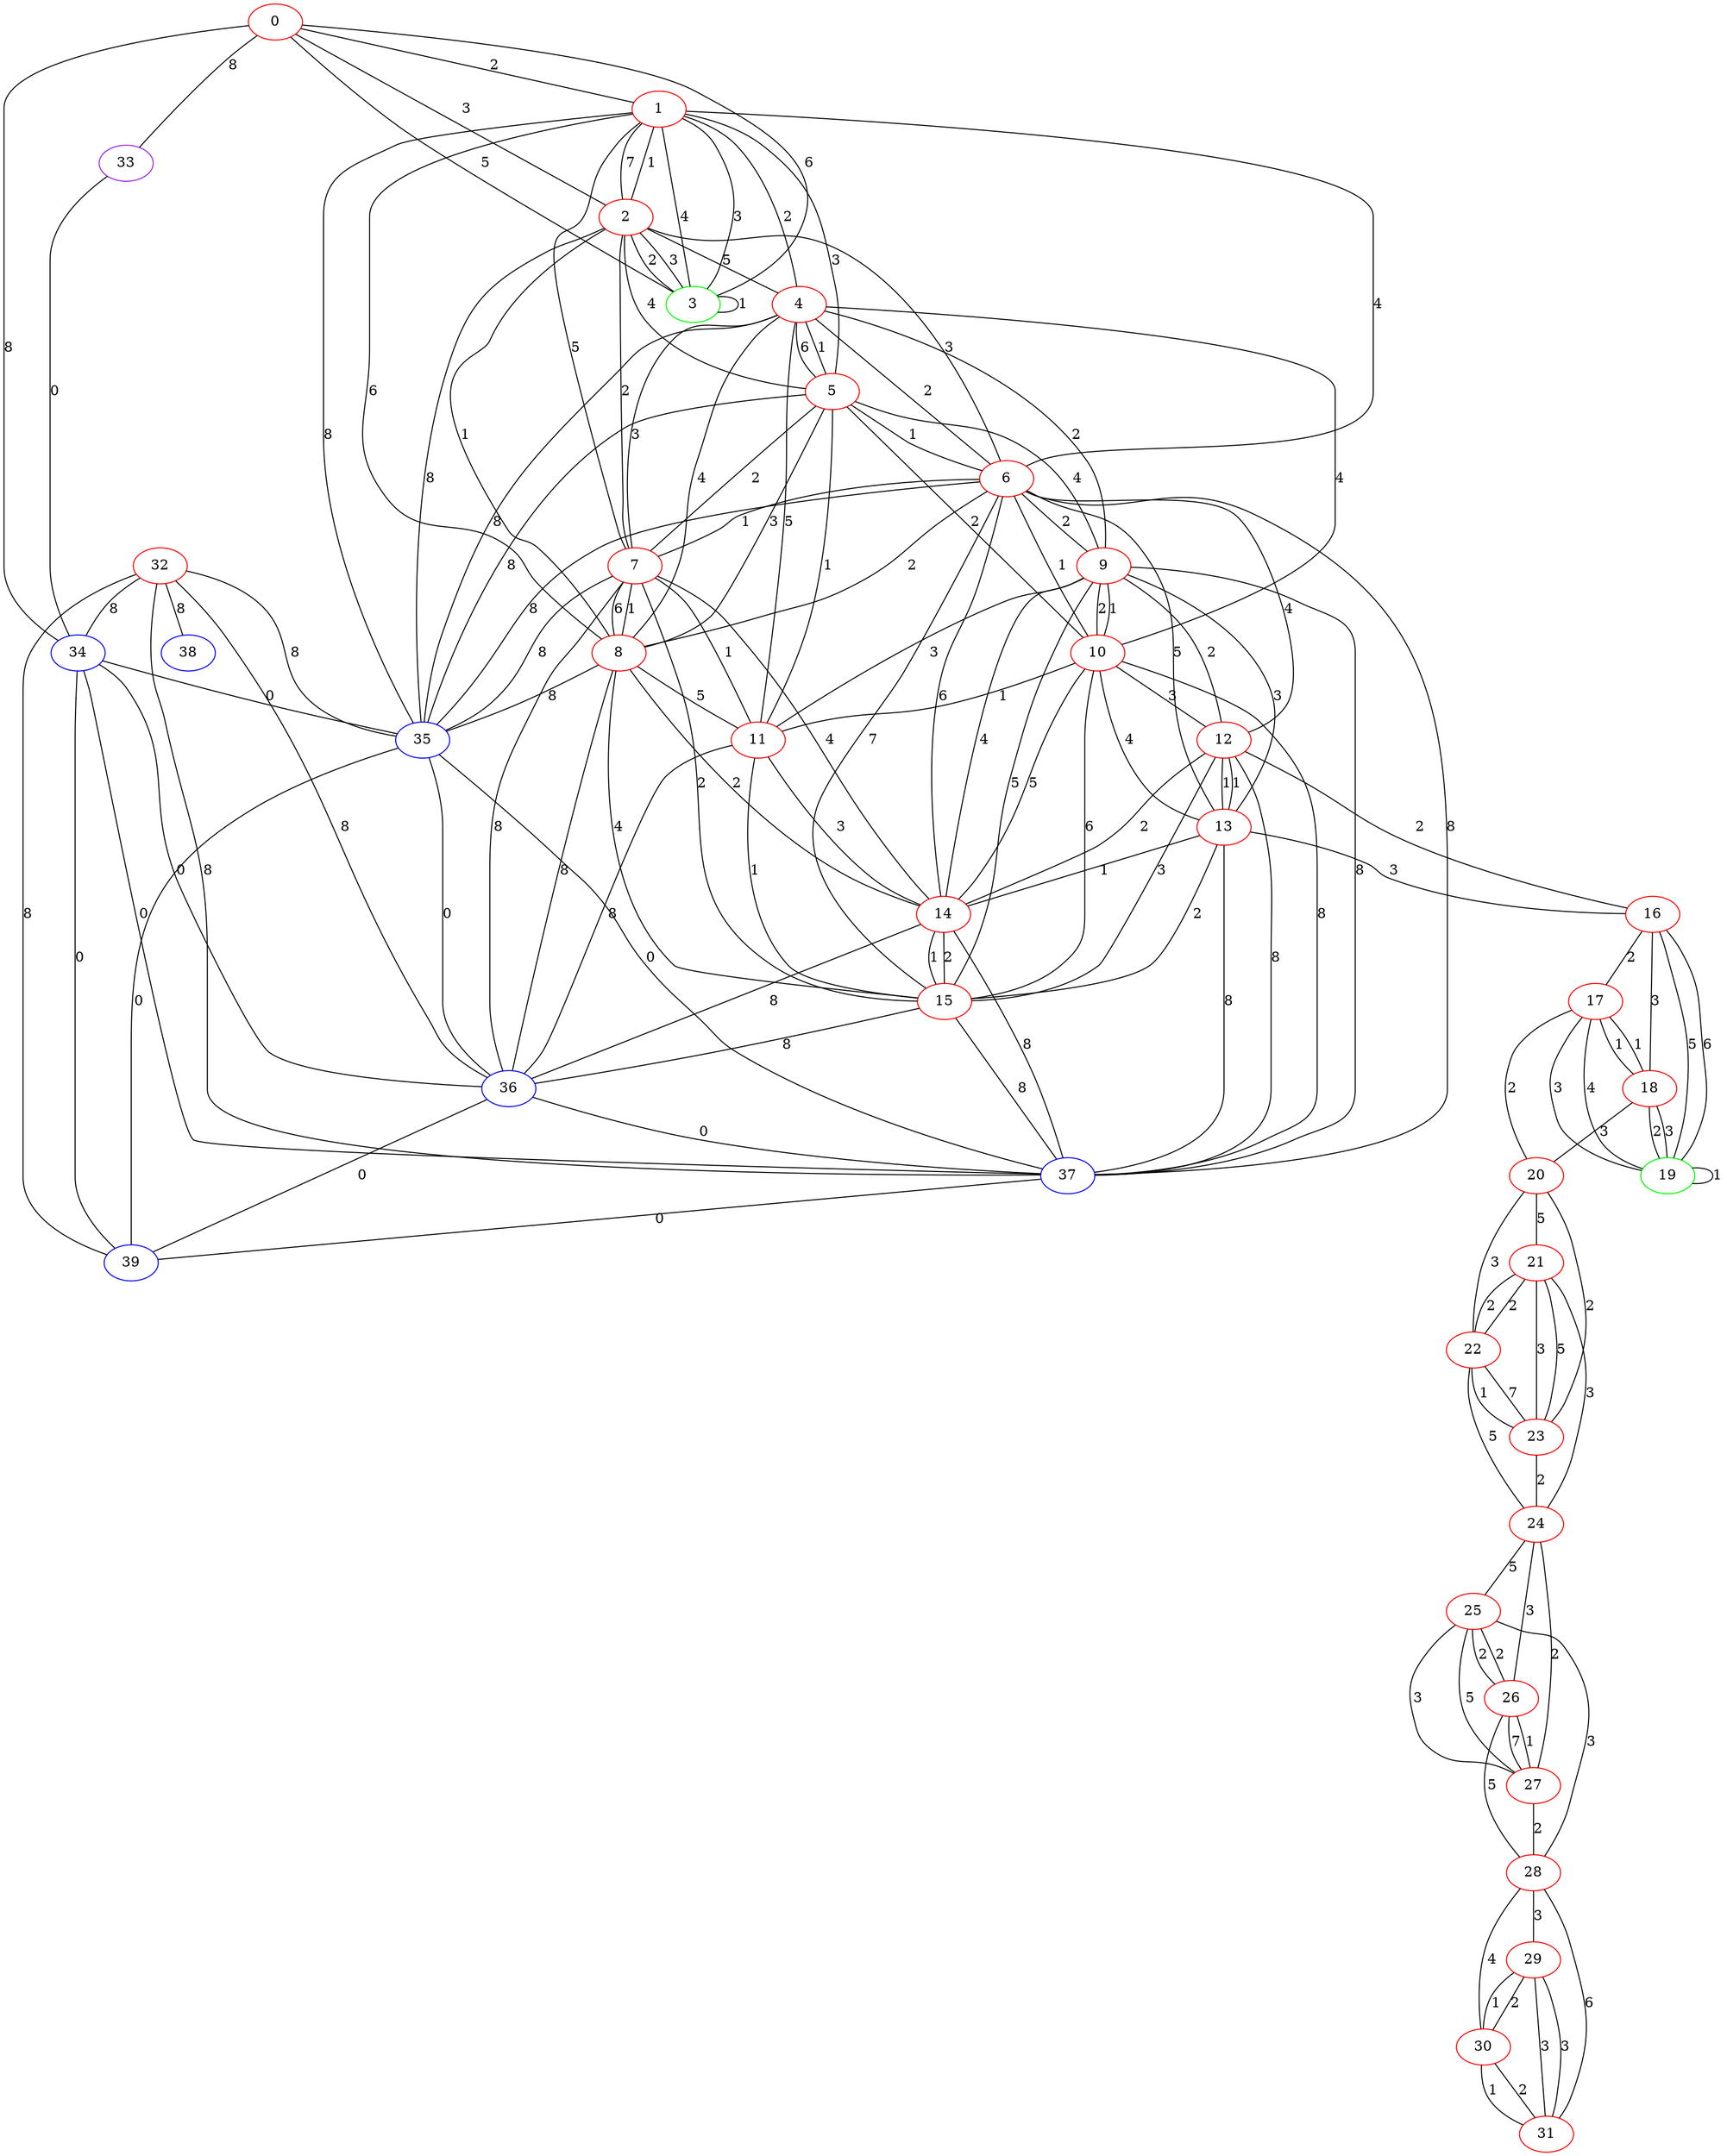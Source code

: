 graph "" {
0 [color=red, weight=1];
1 [color=red, weight=1];
2 [color=red, weight=1];
3 [color=green, weight=2];
4 [color=red, weight=1];
5 [color=red, weight=1];
6 [color=red, weight=1];
7 [color=red, weight=1];
8 [color=red, weight=1];
9 [color=red, weight=1];
10 [color=red, weight=1];
11 [color=red, weight=1];
12 [color=red, weight=1];
13 [color=red, weight=1];
14 [color=red, weight=1];
15 [color=red, weight=1];
16 [color=red, weight=1];
17 [color=red, weight=1];
18 [color=red, weight=1];
19 [color=green, weight=2];
20 [color=red, weight=1];
21 [color=red, weight=1];
22 [color=red, weight=1];
23 [color=red, weight=1];
24 [color=red, weight=1];
25 [color=red, weight=1];
26 [color=red, weight=1];
27 [color=red, weight=1];
28 [color=red, weight=1];
29 [color=red, weight=1];
30 [color=red, weight=1];
31 [color=red, weight=1];
32 [color=red, weight=1];
33 [color=purple, weight=4];
34 [color=blue, weight=3];
35 [color=blue, weight=3];
36 [color=blue, weight=3];
37 [color=blue, weight=3];
38 [color=blue, weight=3];
39 [color=blue, weight=3];
0 -- 1  [key=0, label=2];
0 -- 2  [key=0, label=3];
0 -- 3  [key=0, label=5];
0 -- 3  [key=1, label=6];
0 -- 34  [key=0, label=8];
0 -- 33  [key=0, label=8];
1 -- 2  [key=0, label=1];
1 -- 2  [key=1, label=7];
1 -- 3  [key=0, label=3];
1 -- 3  [key=1, label=4];
1 -- 4  [key=0, label=2];
1 -- 5  [key=0, label=3];
1 -- 6  [key=0, label=4];
1 -- 7  [key=0, label=5];
1 -- 8  [key=0, label=6];
1 -- 35  [key=0, label=8];
2 -- 3  [key=0, label=2];
2 -- 3  [key=1, label=3];
2 -- 4  [key=0, label=5];
2 -- 5  [key=0, label=4];
2 -- 6  [key=0, label=3];
2 -- 7  [key=0, label=2];
2 -- 8  [key=0, label=1];
2 -- 35  [key=0, label=8];
3 -- 3  [key=0, label=1];
4 -- 35  [key=0, label=8];
4 -- 5  [key=0, label=6];
4 -- 5  [key=1, label=1];
4 -- 6  [key=0, label=2];
4 -- 7  [key=0, label=3];
4 -- 8  [key=0, label=4];
4 -- 9  [key=0, label=2];
4 -- 10  [key=0, label=4];
4 -- 11  [key=0, label=5];
5 -- 35  [key=0, label=8];
5 -- 6  [key=0, label=1];
5 -- 7  [key=0, label=2];
5 -- 8  [key=0, label=3];
5 -- 9  [key=0, label=4];
5 -- 10  [key=0, label=2];
5 -- 11  [key=0, label=1];
6 -- 35  [key=0, label=8];
6 -- 7  [key=0, label=1];
6 -- 8  [key=0, label=2];
6 -- 9  [key=0, label=2];
6 -- 10  [key=0, label=1];
6 -- 12  [key=0, label=4];
6 -- 13  [key=0, label=5];
6 -- 14  [key=0, label=6];
6 -- 15  [key=0, label=7];
6 -- 37  [key=0, label=8];
7 -- 35  [key=0, label=8];
7 -- 8  [key=0, label=6];
7 -- 8  [key=1, label=1];
7 -- 11  [key=0, label=1];
7 -- 14  [key=0, label=4];
7 -- 15  [key=0, label=2];
7 -- 36  [key=0, label=8];
8 -- 35  [key=0, label=8];
8 -- 11  [key=0, label=5];
8 -- 14  [key=0, label=2];
8 -- 15  [key=0, label=4];
8 -- 36  [key=0, label=8];
9 -- 10  [key=0, label=1];
9 -- 10  [key=1, label=2];
9 -- 11  [key=0, label=3];
9 -- 12  [key=0, label=2];
9 -- 13  [key=0, label=3];
9 -- 14  [key=0, label=4];
9 -- 15  [key=0, label=5];
9 -- 37  [key=0, label=8];
10 -- 11  [key=0, label=1];
10 -- 12  [key=0, label=3];
10 -- 13  [key=0, label=4];
10 -- 14  [key=0, label=5];
10 -- 15  [key=0, label=6];
10 -- 37  [key=0, label=8];
11 -- 14  [key=0, label=3];
11 -- 15  [key=0, label=1];
11 -- 36  [key=0, label=8];
12 -- 37  [key=0, label=8];
12 -- 13  [key=0, label=1];
12 -- 13  [key=1, label=1];
12 -- 14  [key=0, label=2];
12 -- 15  [key=0, label=3];
12 -- 16  [key=0, label=2];
13 -- 37  [key=0, label=8];
13 -- 14  [key=0, label=1];
13 -- 15  [key=0, label=2];
13 -- 16  [key=0, label=3];
14 -- 36  [key=0, label=8];
14 -- 37  [key=0, label=8];
14 -- 15  [key=0, label=2];
14 -- 15  [key=1, label=1];
15 -- 36  [key=0, label=8];
15 -- 37  [key=0, label=8];
16 -- 17  [key=0, label=2];
16 -- 18  [key=0, label=3];
16 -- 19  [key=0, label=5];
16 -- 19  [key=1, label=6];
17 -- 18  [key=0, label=1];
17 -- 18  [key=1, label=1];
17 -- 19  [key=0, label=3];
17 -- 19  [key=1, label=4];
17 -- 20  [key=0, label=2];
18 -- 19  [key=0, label=2];
18 -- 19  [key=1, label=3];
18 -- 20  [key=0, label=3];
19 -- 19  [key=0, label=1];
20 -- 21  [key=0, label=5];
20 -- 22  [key=0, label=3];
20 -- 23  [key=0, label=2];
21 -- 24  [key=0, label=3];
21 -- 22  [key=0, label=2];
21 -- 22  [key=1, label=2];
21 -- 23  [key=0, label=3];
21 -- 23  [key=1, label=5];
22 -- 24  [key=0, label=5];
22 -- 23  [key=0, label=1];
22 -- 23  [key=1, label=7];
23 -- 24  [key=0, label=2];
24 -- 25  [key=0, label=5];
24 -- 26  [key=0, label=3];
24 -- 27  [key=0, label=2];
25 -- 26  [key=0, label=2];
25 -- 26  [key=1, label=2];
25 -- 27  [key=0, label=3];
25 -- 27  [key=1, label=5];
25 -- 28  [key=0, label=3];
26 -- 27  [key=0, label=1];
26 -- 27  [key=1, label=7];
26 -- 28  [key=0, label=5];
27 -- 28  [key=0, label=2];
28 -- 29  [key=0, label=3];
28 -- 30  [key=0, label=4];
28 -- 31  [key=0, label=6];
29 -- 30  [key=0, label=2];
29 -- 30  [key=1, label=1];
29 -- 31  [key=0, label=3];
29 -- 31  [key=1, label=3];
30 -- 31  [key=0, label=1];
30 -- 31  [key=1, label=2];
32 -- 34  [key=0, label=8];
32 -- 35  [key=0, label=8];
32 -- 36  [key=0, label=8];
32 -- 37  [key=0, label=8];
32 -- 38  [key=0, label=8];
32 -- 39  [key=0, label=8];
33 -- 34  [key=0, label=0];
34 -- 35  [key=0, label=0];
34 -- 36  [key=0, label=0];
34 -- 37  [key=0, label=0];
34 -- 39  [key=0, label=0];
35 -- 36  [key=0, label=0];
35 -- 37  [key=0, label=0];
35 -- 39  [key=0, label=0];
36 -- 37  [key=0, label=0];
36 -- 39  [key=0, label=0];
37 -- 39  [key=0, label=0];
}
